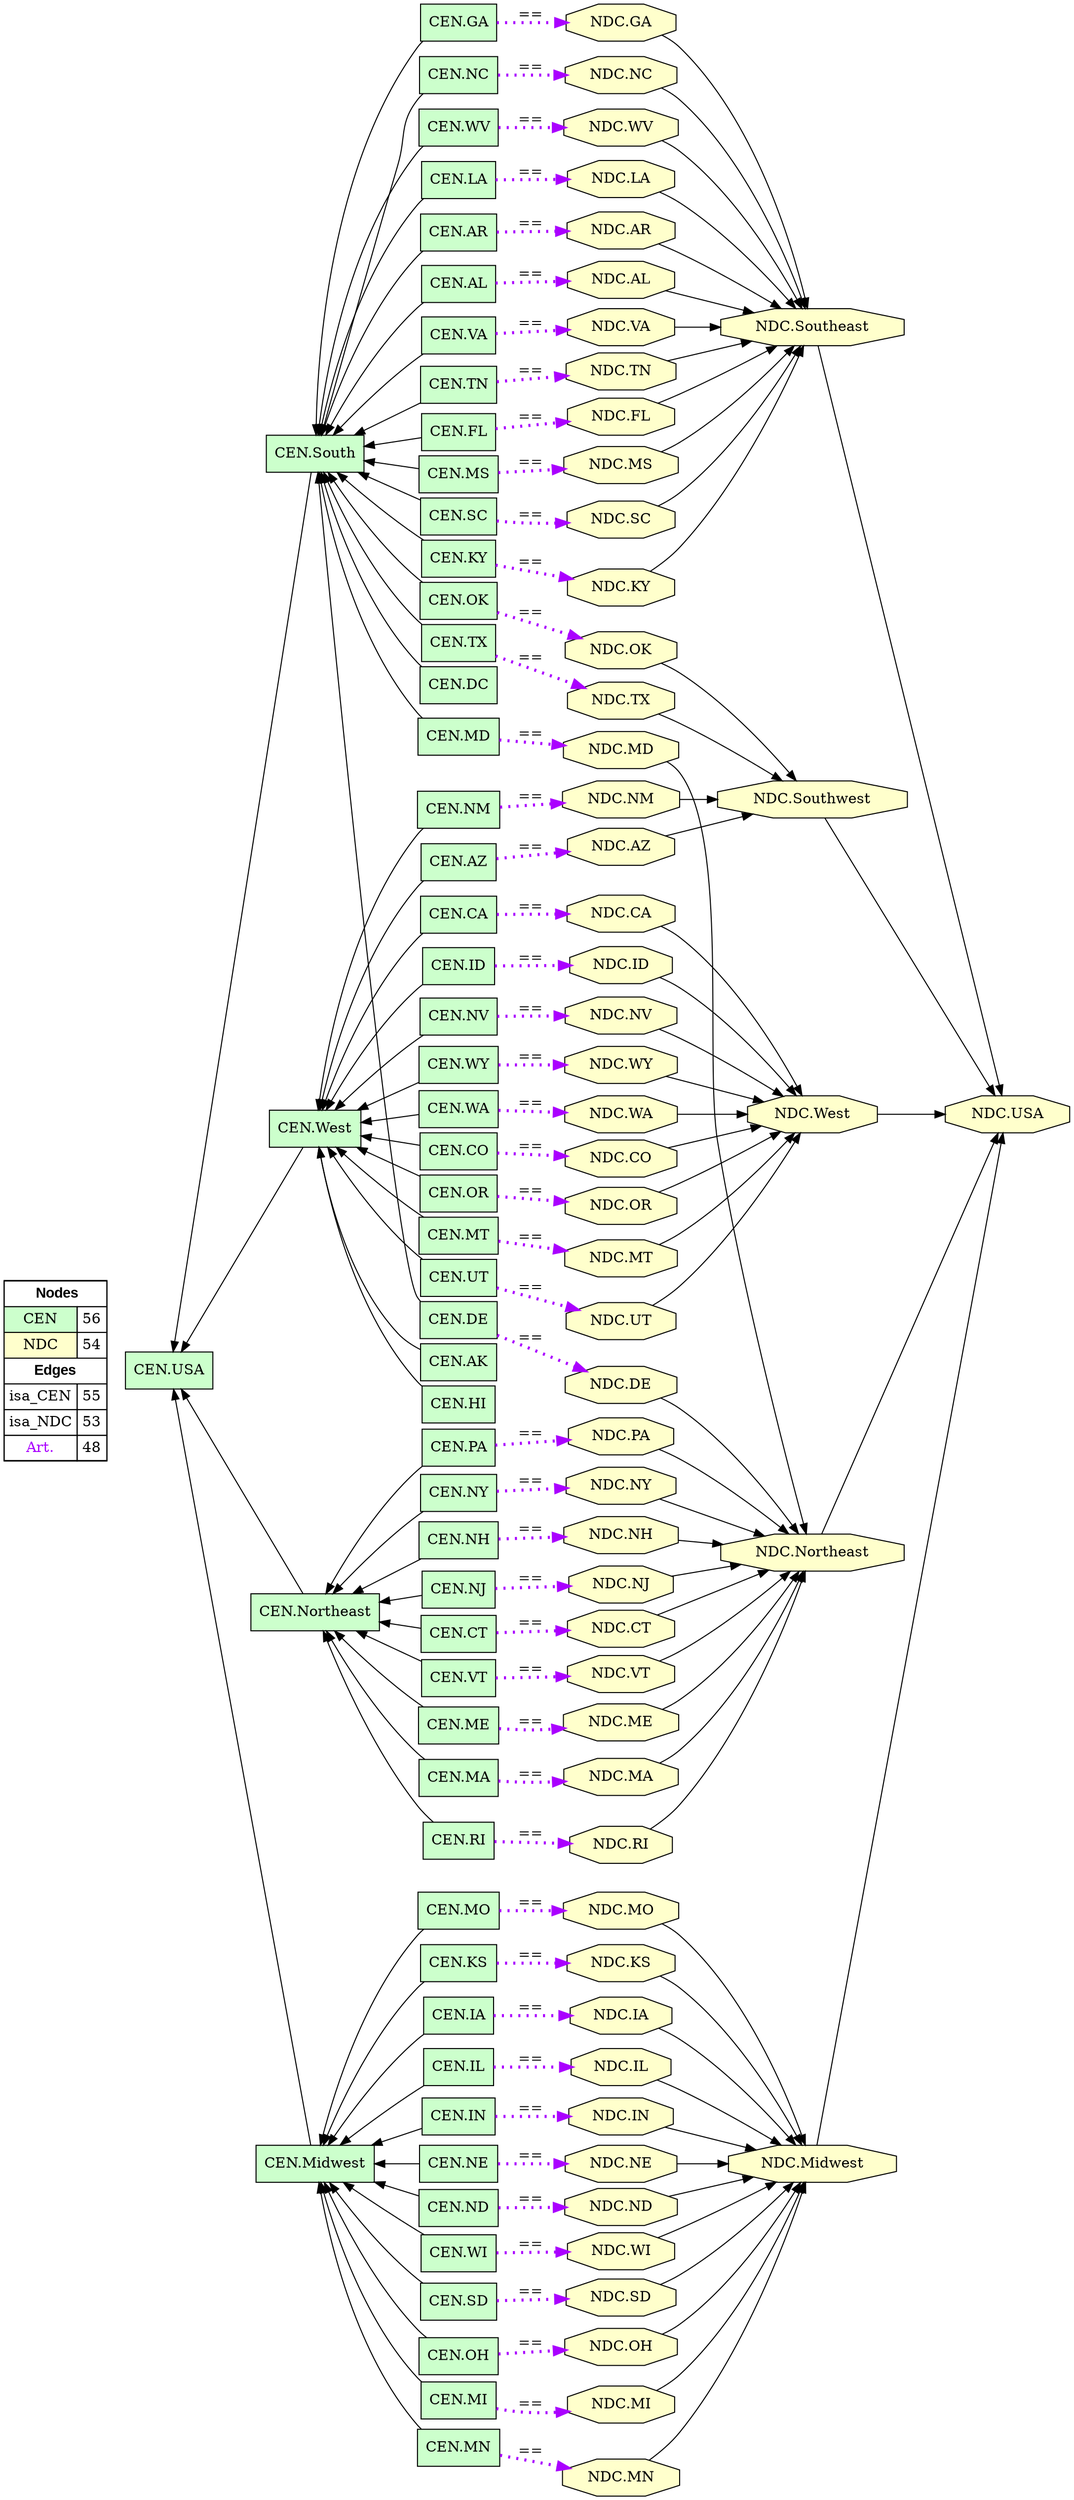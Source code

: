 digraph{
rankdir=LR
node[shape=circle style=filled fillcolor="#FFFFFF"] 
node[shape=box style=filled fillcolor="#CCFFCC"] 
"CEN.IL"
"CEN.IN"
"CEN.RI"
"CEN.IA"
"CEN.WV"
"CEN.KS"
"CEN.KY"
"CEN.TX"
"CEN.Northeast"
"CEN.South"
"CEN.ID"
"CEN.TN"
"CEN.WY"
"CEN.VT"
"CEN.MS"
"CEN.MT"
"CEN.MA"
"CEN.USA"
"CEN.ME"
"CEN.MD"
"CEN.MI"
"CEN.MN"
"CEN.DC"
"CEN.DE"
"CEN.OR"
"CEN.OH"
"CEN.VA"
"CEN.FL"
"CEN.AR"
"CEN.AZ"
"CEN.AL"
"CEN.AK"
"CEN.OK"
"CEN.HI"
"CEN.CT"
"CEN.CO"
"CEN.CA"
"CEN.SD"
"CEN.SC"
"CEN.Midwest"
"CEN.LA"
"CEN.MO"
"CEN.UT"
"CEN.GA"
"CEN.PA"
"CEN.West"
"CEN.NY"
"CEN.NV"
"CEN.NM"
"CEN.WA"
"CEN.NH"
"CEN.NJ"
"CEN.ND"
"CEN.NE"
"CEN.WI"
"CEN.NC"
node[shape=circle style=filled fillcolor="#FFFFFF"] 
node[shape=octagon style=filled fillcolor="#FFFFCC"] 
"NDC.ID"
"NDC.IA"
"NDC.IL"
"NDC.IN"
"NDC.PA"
"NDC.Southeast"
"NDC.GA"
"NDC.NV"
"NDC.NY"
"NDC.NE"
"NDC.ND"
"NDC.NC"
"NDC.NM"
"NDC.NH"
"NDC.NJ"
"NDC.WY"
"NDC.WV"
"NDC.WI"
"NDC.WA"
"NDC.LA"
"NDC.UT"
"NDC.CT"
"NDC.CA"
"NDC.CO"
"NDC.West"
"NDC.Northeast"
"NDC.SD"
"NDC.AZ"
"NDC.AR"
"NDC.AL"
"NDC.VT"
"NDC.VA"
"NDC.OR"
"NDC.OK"
"NDC.OH"
"NDC.TN"
"NDC.FL"
"NDC.ME"
"NDC.MS"
"NDC.MT"
"NDC.MA"
"NDC.MD"
"NDC.MI"
"NDC.TX"
"NDC.MN"
"NDC.MO"
"NDC.SC"
"NDC.Midwest"
"NDC.RI"
"NDC.Southwest"
"NDC.DE"
"NDC.KY"
"NDC.KS"
"NDC.USA"
edge[style=solid color="#000000" constraint=true penwidth=1]
edge[style=solid color="#000000" constraint=true penwidth=1]
"CEN.South" -> "CEN.VA" [dir=back]
"CEN.West" -> "CEN.UT" [dir=back]
"CEN.South" -> "CEN.GA" [dir=back]
"CEN.Midwest" -> "CEN.KS" [dir=back]
"CEN.Midwest" -> "CEN.ND" [dir=back]
"CEN.West" -> "CEN.AK" [dir=back]
"CEN.Midwest" -> "CEN.SD" [dir=back]
"CEN.Northeast" -> "CEN.NY" [dir=back]
"CEN.Northeast" -> "CEN.CT" [dir=back]
"CEN.Midwest" -> "CEN.IA" [dir=back]
"CEN.West" -> "CEN.MT" [dir=back]
"CEN.West" -> "CEN.CO" [dir=back]
"CEN.South" -> "CEN.TN" [dir=back]
"CEN.Northeast" -> "CEN.PA" [dir=back]
"CEN.Northeast" -> "CEN.VT" [dir=back]
"CEN.West" -> "CEN.NV" [dir=back]
"CEN.Northeast" -> "CEN.NH" [dir=back]
"CEN.South" -> "CEN.MD" [dir=back]
"CEN.USA" -> "CEN.Midwest" [dir=back]
"CEN.Midwest" -> "CEN.MI" [dir=back]
"CEN.South" -> "CEN.FL" [dir=back]
"CEN.Northeast" -> "CEN.NJ" [dir=back]
"CEN.Midwest" -> "CEN.MO" [dir=back]
"CEN.South" -> "CEN.DC" [dir=back]
"CEN.South" -> "CEN.DE" [dir=back]
"CEN.West" -> "CEN.NM" [dir=back]
"CEN.Midwest" -> "CEN.MN" [dir=back]
"CEN.South" -> "CEN.MS" [dir=back]
"CEN.South" -> "CEN.LA" [dir=back]
"CEN.Northeast" -> "CEN.RI" [dir=back]
"CEN.Midwest" -> "CEN.IN" [dir=back]
"CEN.West" -> "CEN.WA" [dir=back]
"CEN.South" -> "CEN.KY" [dir=back]
"CEN.West" -> "CEN.CA" [dir=back]
"CEN.West" -> "CEN.HI" [dir=back]
"CEN.West" -> "CEN.WY" [dir=back]
"CEN.South" -> "CEN.OK" [dir=back]
"CEN.Midwest" -> "CEN.NE" [dir=back]
"CEN.West" -> "CEN.ID" [dir=back]
"CEN.USA" -> "CEN.South" [dir=back]
"CEN.South" -> "CEN.AR" [dir=back]
"CEN.Midwest" -> "CEN.IL" [dir=back]
"CEN.Midwest" -> "CEN.OH" [dir=back]
"CEN.West" -> "CEN.OR" [dir=back]
"CEN.South" -> "CEN.NC" [dir=back]
"CEN.Northeast" -> "CEN.MA" [dir=back]
"CEN.South" -> "CEN.WV" [dir=back]
"CEN.Midwest" -> "CEN.WI" [dir=back]
"CEN.South" -> "CEN.SC" [dir=back]
"CEN.South" -> "CEN.TX" [dir=back]
"CEN.South" -> "CEN.AL" [dir=back]
"CEN.Northeast" -> "CEN.ME" [dir=back]
"CEN.USA" -> "CEN.West" [dir=back]
"CEN.USA" -> "CEN.Northeast" [dir=back]
"CEN.West" -> "CEN.AZ" [dir=back]
edge[style=solid color="#000000" constraint=true penwidth=1]
edge[style=solid color="#000000" constraint=true penwidth=1]
"NDC.VT" -> "NDC.Northeast"
"NDC.MI" -> "NDC.Midwest"
"NDC.TX" -> "NDC.Southwest"
"NDC.ID" -> "NDC.West"
"NDC.NM" -> "NDC.Southwest"
"NDC.West" -> "NDC.USA"
"NDC.VA" -> "NDC.Southeast"
"NDC.SD" -> "NDC.Midwest"
"NDC.NY" -> "NDC.Northeast"
"NDC.AZ" -> "NDC.Southwest"
"NDC.SC" -> "NDC.Southeast"
"NDC.ME" -> "NDC.Northeast"
"NDC.MT" -> "NDC.West"
"NDC.WY" -> "NDC.West"
"NDC.WV" -> "NDC.Southeast"
"NDC.LA" -> "NDC.Southeast"
"NDC.IL" -> "NDC.Midwest"
"NDC.AL" -> "NDC.Southeast"
"NDC.CT" -> "NDC.Northeast"
"NDC.IN" -> "NDC.Midwest"
"NDC.NV" -> "NDC.West"
"NDC.CA" -> "NDC.West"
"NDC.KS" -> "NDC.Midwest"
"NDC.DE" -> "NDC.Northeast"
"NDC.Midwest" -> "NDC.USA"
"NDC.UT" -> "NDC.West"
"NDC.NJ" -> "NDC.Northeast"
"NDC.MO" -> "NDC.Midwest"
"NDC.OK" -> "NDC.Southwest"
"NDC.NE" -> "NDC.Midwest"
"NDC.FL" -> "NDC.Southeast"
"NDC.MS" -> "NDC.Southeast"
"NDC.AR" -> "NDC.Southeast"
"NDC.GA" -> "NDC.Southeast"
"NDC.CO" -> "NDC.West"
"NDC.KY" -> "NDC.Southeast"
"NDC.TN" -> "NDC.Southeast"
"NDC.NC" -> "NDC.Southeast"
"NDC.WA" -> "NDC.West"
"NDC.Northeast" -> "NDC.USA"
"NDC.PA" -> "NDC.Northeast"
"NDC.ND" -> "NDC.Midwest"
"NDC.MD" -> "NDC.Northeast"
"NDC.OH" -> "NDC.Midwest"
"NDC.WI" -> "NDC.Midwest"
"NDC.RI" -> "NDC.Northeast"
"NDC.Southeast" -> "NDC.USA"
"NDC.Southwest" -> "NDC.USA"
"NDC.OR" -> "NDC.West"
"NDC.MN" -> "NDC.Midwest"
"NDC.NH" -> "NDC.Northeast"
"NDC.IA" -> "NDC.Midwest"
"NDC.MA" -> "NDC.Northeast"
edge[style=solid color="#000000" constraint=true penwidth=1]
edge[style=dotted color="#AA00FF" constraint=true penwidth=3]
"CEN.AL" -> "NDC.AL" [label="=="]
"CEN.CO" -> "NDC.CO" [label="=="]
"CEN.PA" -> "NDC.PA" [label="=="]
"CEN.ND" -> "NDC.ND" [label="=="]
"CEN.KY" -> "NDC.KY" [label="=="]
"CEN.SD" -> "NDC.SD" [label="=="]
"CEN.WI" -> "NDC.WI" [label="=="]
"CEN.MT" -> "NDC.MT" [label="=="]
"CEN.GA" -> "NDC.GA" [label="=="]
"CEN.CT" -> "NDC.CT" [label="=="]
"CEN.NE" -> "NDC.NE" [label="=="]
"CEN.WA" -> "NDC.WA" [label="=="]
"CEN.AZ" -> "NDC.AZ" [label="=="]
"CEN.MS" -> "NDC.MS" [label="=="]
"CEN.AR" -> "NDC.AR" [label="=="]
"CEN.OR" -> "NDC.OR" [label="=="]
"CEN.MD" -> "NDC.MD" [label="=="]
"CEN.LA" -> "NDC.LA" [label="=="]
"CEN.NH" -> "NDC.NH" [label="=="]
"CEN.WV" -> "NDC.WV" [label="=="]
"CEN.MA" -> "NDC.MA" [label="=="]
"CEN.SC" -> "NDC.SC" [label="=="]
"CEN.IA" -> "NDC.IA" [label="=="]
"CEN.IL" -> "NDC.IL" [label="=="]
"CEN.TX" -> "NDC.TX" [label="=="]
"CEN.NY" -> "NDC.NY" [label="=="]
"CEN.NM" -> "NDC.NM" [label="=="]
"CEN.NC" -> "NDC.NC" [label="=="]
"CEN.TN" -> "NDC.TN" [label="=="]
"CEN.DE" -> "NDC.DE" [label="=="]
"CEN.VA" -> "NDC.VA" [label="=="]
"CEN.MO" -> "NDC.MO" [label="=="]
"CEN.IN" -> "NDC.IN" [label="=="]
"CEN.MN" -> "NDC.MN" [label="=="]
"CEN.UT" -> "NDC.UT" [label="=="]
"CEN.VT" -> "NDC.VT" [label="=="]
"CEN.WY" -> "NDC.WY" [label="=="]
"CEN.MI" -> "NDC.MI" [label="=="]
"CEN.KS" -> "NDC.KS" [label="=="]
"CEN.NV" -> "NDC.NV" [label="=="]
"CEN.ID" -> "NDC.ID" [label="=="]
"CEN.ME" -> "NDC.ME" [label="=="]
"CEN.OK" -> "NDC.OK" [label="=="]
"CEN.CA" -> "NDC.CA" [label="=="]
"CEN.FL" -> "NDC.FL" [label="=="]
"CEN.RI" -> "NDC.RI" [label="=="]
"CEN.OH" -> "NDC.OH" [label="=="]
"CEN.NJ" -> "NDC.NJ" [label="=="]
node[shape=box] 
{rank=source Legend [fillcolor= white margin=0 label=< 
 <TABLE BORDER="0" CELLBORDER="1" CELLSPACING="0" CELLPADDING="4"> 
<TR> <TD COLSPAN="2"><font face="Arial Black"> Nodes</font></TD> </TR> 
<TR> 
 <TD bgcolor="#CCFFCC">CEN</TD> 
 <TD>56</TD> 
 </TR> 
<TR> 
 <TD bgcolor="#FFFFCC">NDC</TD> 
 <TD>54</TD> 
 </TR> 
<TR> <TD COLSPAN="2"><font face = "Arial Black"> Edges </font></TD> </TR> 
<TR> 
 <TD><font color ="#000000">isa_CEN</font></TD> 
 <TD>55</TD> 
 </TR> 
<TR> 
 <TD><font color ="#000000">isa_NDC</font></TD> 
 <TD>53</TD> 
 </TR> 
<TR> 
 <TD><font color ="#AA00FF">Art.</font></TD> 
 <TD>48</TD> 
 </TR> 
</TABLE> 
 >] } 
}